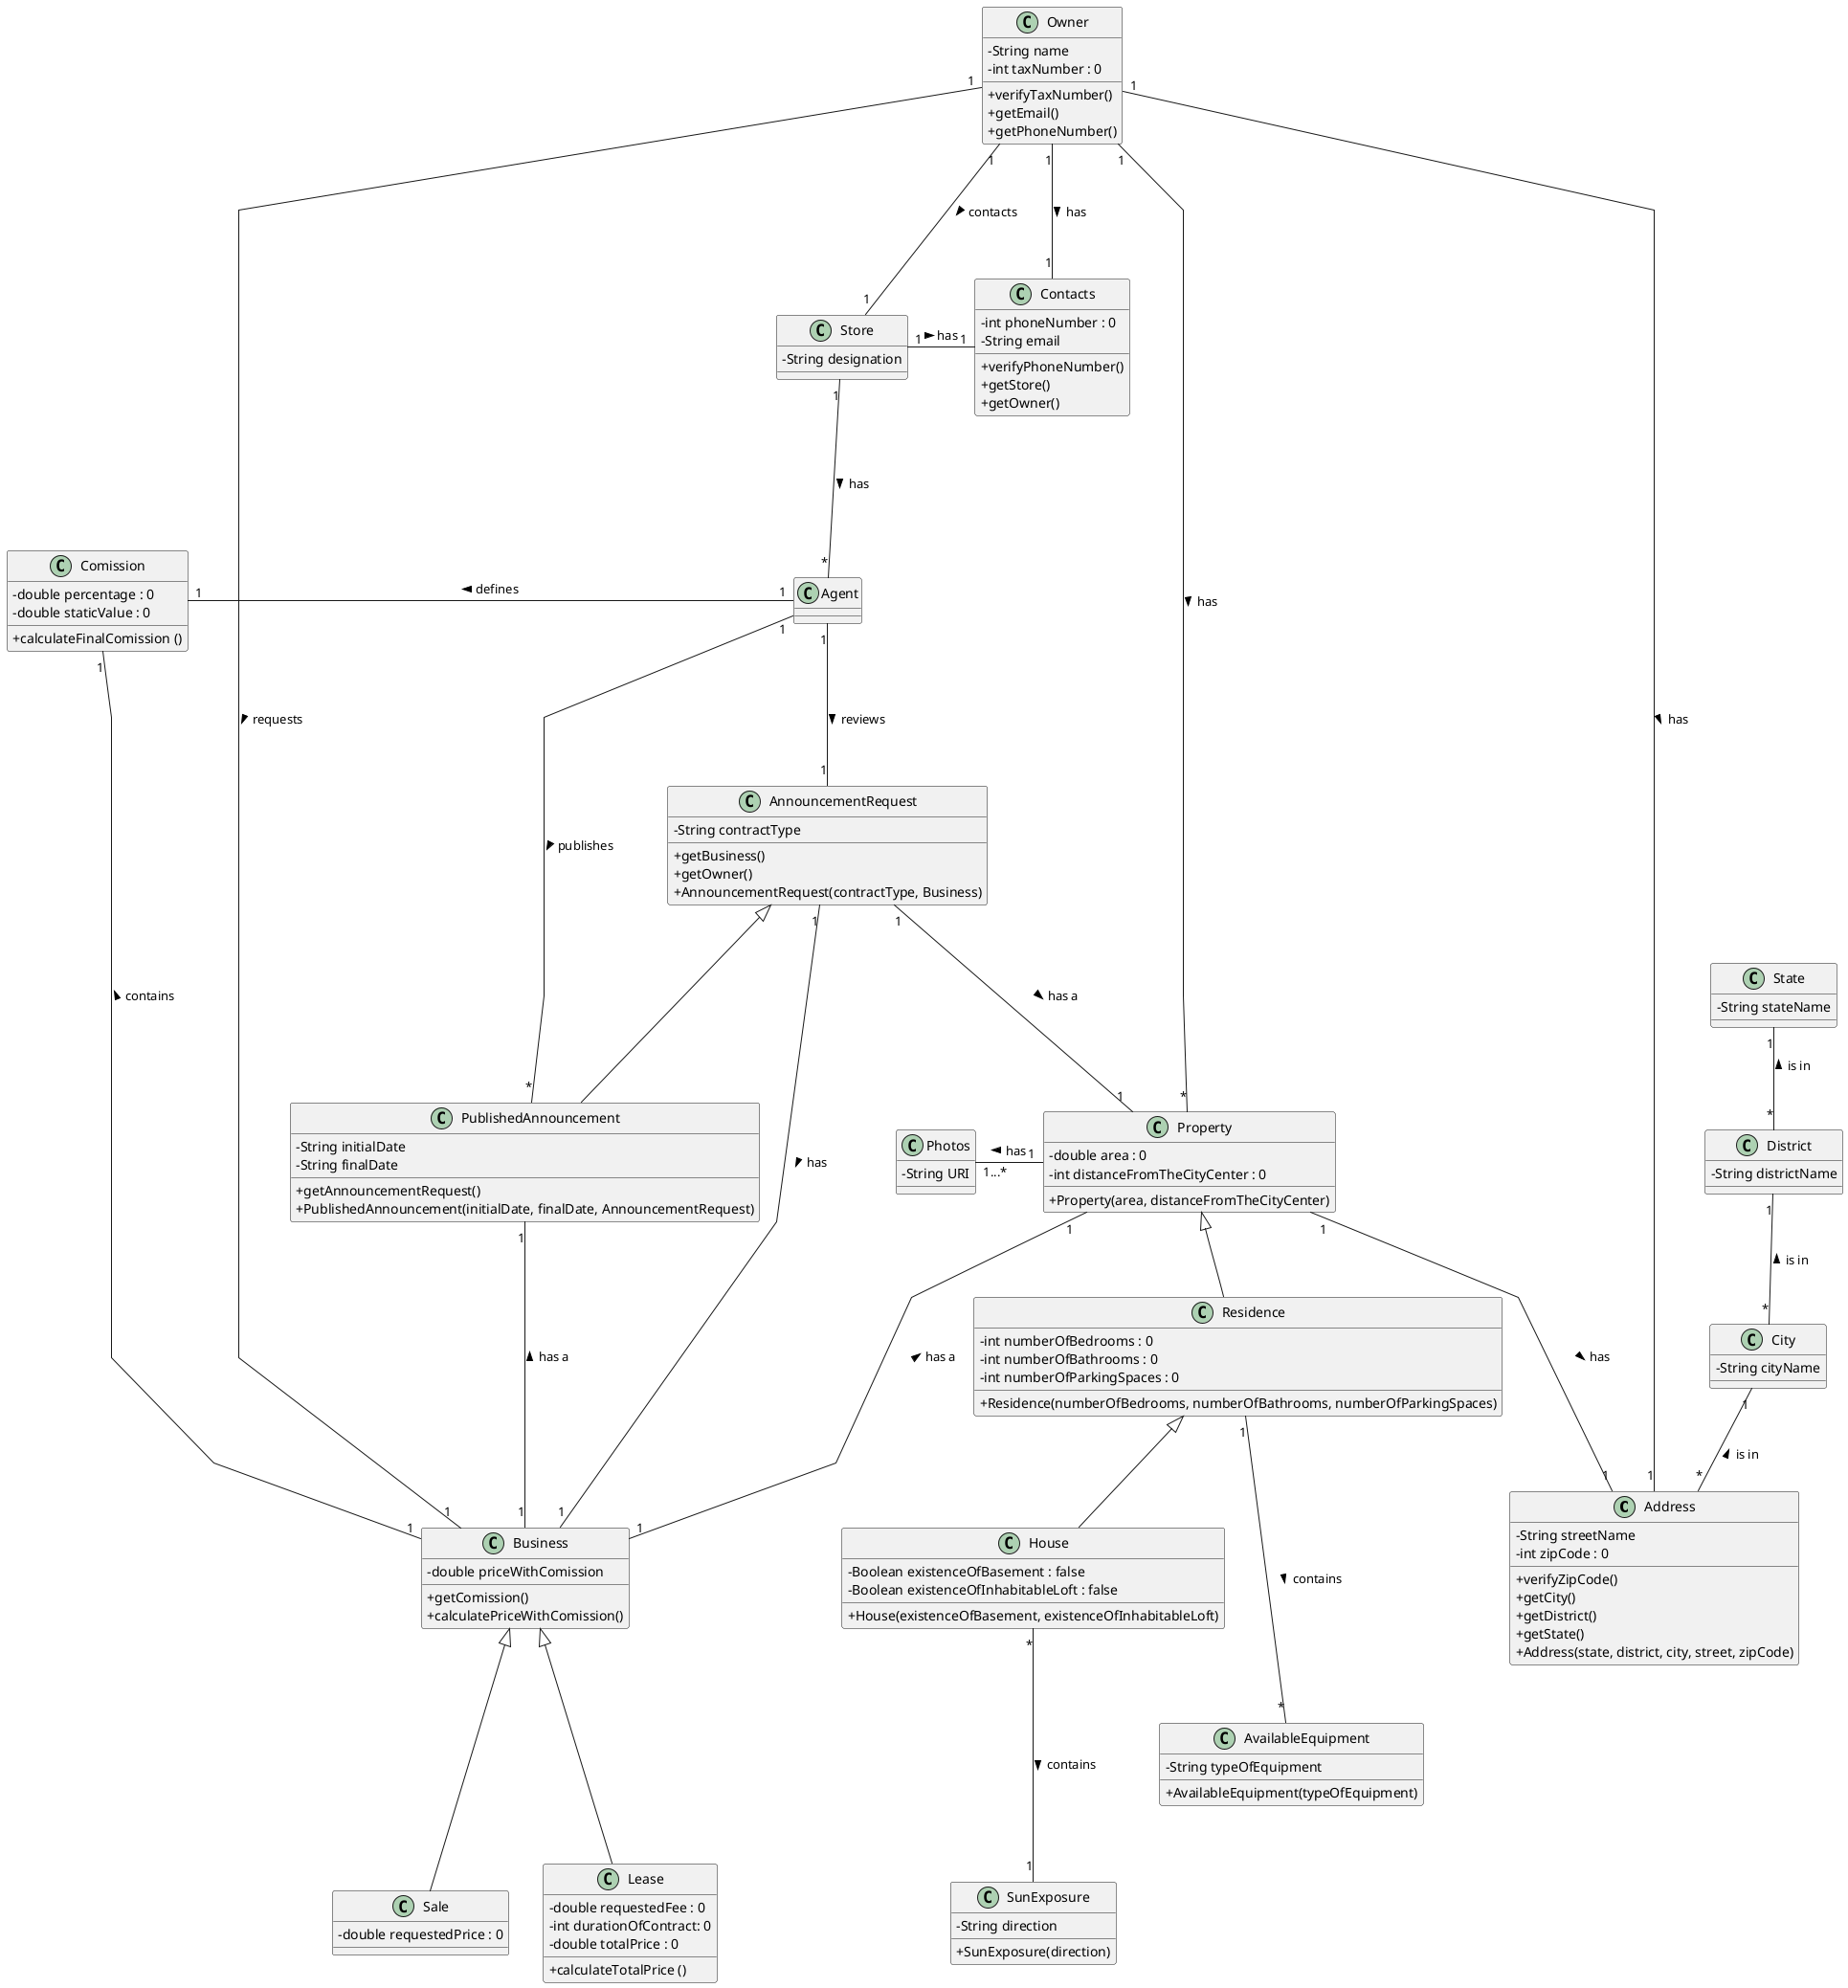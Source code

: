 @startuml
'skinparam monochrome true
skinparam packageStyle rectangle
skinparam shadowing false
skinparam linetype polyline
'skinparam linetype orto

skinparam classAttributeIconSize 0

'left to right direction

class Address {
    -String streetName
    -int zipCode : 0

    +verifyZipCode()
    +getCity()
    +getDistrict()
    +getState()
    +Address(state, district, city, street, zipCode)

}

class City {
    - String cityName
}

class District {
    - String districtName
}

class State {
    - String stateName
}




class Contacts {
    - int phoneNumber : 0
    - String email

    +verifyPhoneNumber()
    +getStore()
    +getOwner()
}

class Business {
    -double priceWithComission

    +getComission()
    +calculatePriceWithComission()
}

class Store {
    - String designation
}

class Owner {
    - String name
    - int taxNumber : 0

    +verifyTaxNumber()
    +getEmail()
    +getPhoneNumber()
}




class Residence {
    - int numberOfBedrooms : 0
    - int numberOfBathrooms : 0
    - int numberOfParkingSpaces : 0

    +Residence(numberOfBedrooms, numberOfBathrooms, numberOfParkingSpaces)
}

class Property {
    - double area : 0
    - int distanceFromTheCityCenter : 0

    +Property(area, distanceFromTheCityCenter)
}

class Photos{
    - String URI
}

class House {
    - Boolean existenceOfBasement : false
    - Boolean existenceOfInhabitableLoft : false

    +House(existenceOfBasement, existenceOfInhabitableLoft)
}

class SunExposure {
    - String direction

    +SunExposure(direction)
}

class AvailableEquipment {
    - String typeOfEquipment

    +AvailableEquipment(typeOfEquipment)
}



class Comission{
     - double percentage : 0
     - double staticValue : 0

    + calculateFinalComission ()
}

class Sale{
    - double requestedPrice : 0
}

class Lease {
    - double requestedFee : 0
    - int durationOfContract: 0
    - double totalPrice : 0

    +calculateTotalPrice ()
}

class AnnouncementRequest {
    - String contractType

    +getBusiness()
    +getOwner()
    +AnnouncementRequest(contractType, Business)
}

class PublishedAnnouncement {
    - String initialDate
    - String finalDate

    +getAnnouncementRequest()
    +PublishedAnnouncement(initialDate, finalDate, AnnouncementRequest)
}

City "1"-- "*" Address: is in <
District "1"-- "*" City: is in <
State "1"-- "*" District: is in <


Owner "1" -down-- "1" Contacts: has >
Store "1" -right-- "1" Contacts: has >
Address "1" -left-- "1" Owner: has <
Owner "1" -down-- "1" Store: contacts >
Agent "*" -up-- "1" Store: has <


Residence <|-down- House
Property <|-down- Residence
Property "1" -left-- "1...*" Photos: has >
SunExposure "1" -up-- "*" House: contains <
Address "1" -up-- "1" Property: has <
Owner "1" -down-- "*" Property: has >
AvailableEquipment "*" -up-- "1" Residence: contains <


Comission "1" -right-- "1" Agent: defines <
Comission "1" --- "1" Business: contains <
Owner "1" --- "1" Business: requests >
Property "1" --- "1" Business: has a <
AnnouncementRequest "1" --- "1" Business: has >
Agent "1" --- "1" AnnouncementRequest : reviews >
AnnouncementRequest "1" --- "1" Property: has a >
AnnouncementRequest  <|---  PublishedAnnouncement
PublishedAnnouncement "*" --- "1" Agent: publishes <
PublishedAnnouncement "1" --- "1" Business: has a <
Business <|--- Lease
Business <|--- Sale

@enduml